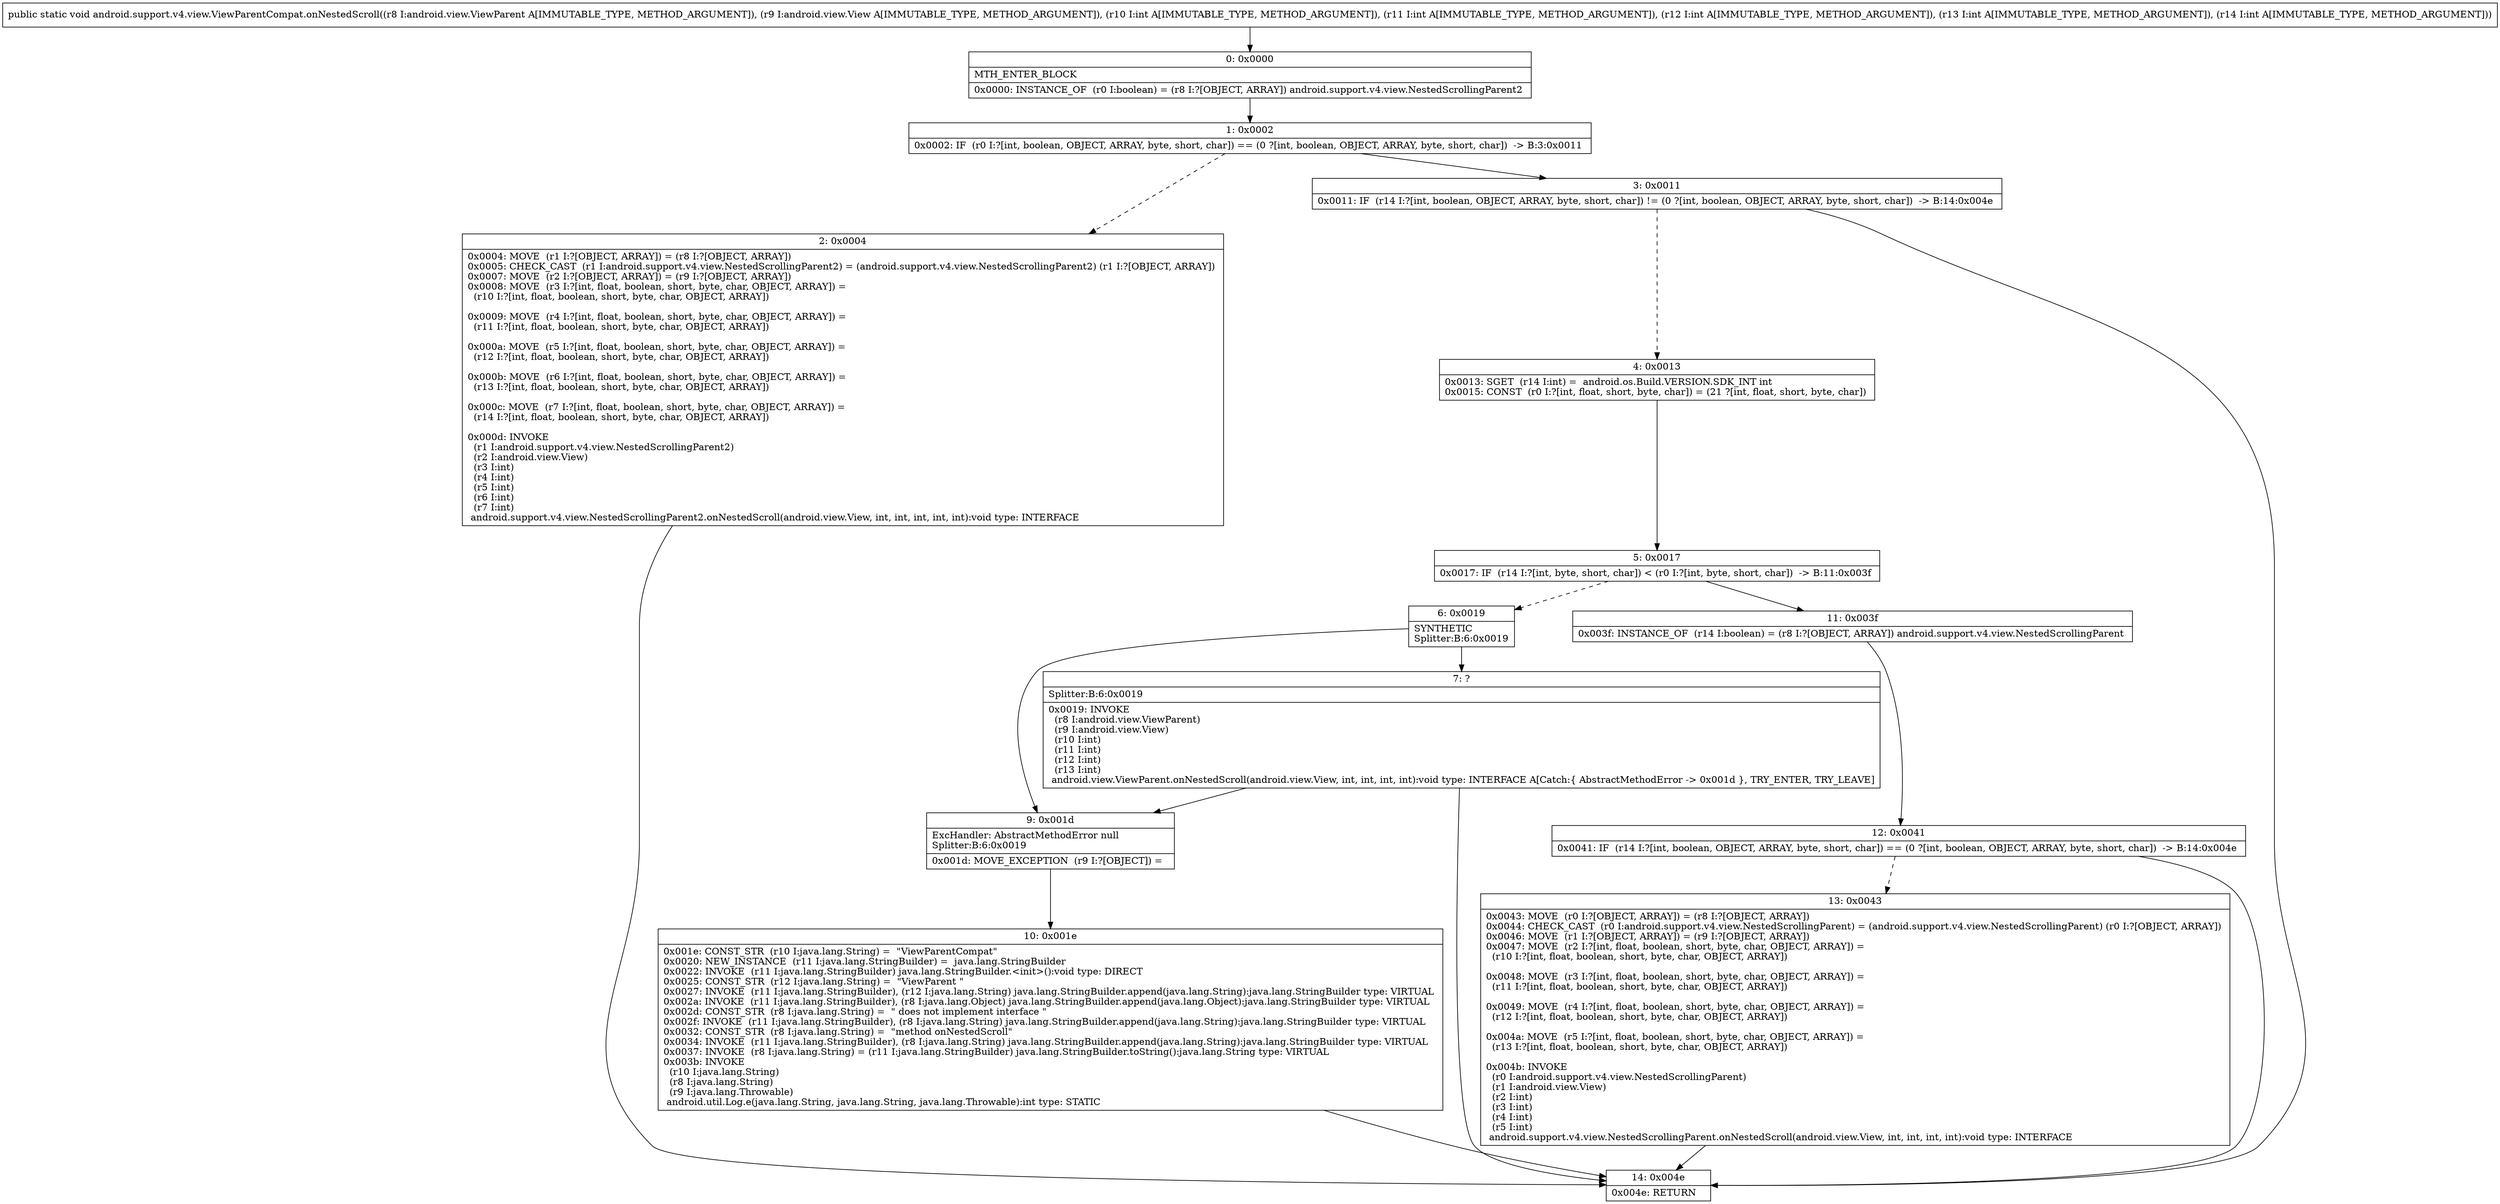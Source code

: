 digraph "CFG forandroid.support.v4.view.ViewParentCompat.onNestedScroll(Landroid\/view\/ViewParent;Landroid\/view\/View;IIIII)V" {
Node_0 [shape=record,label="{0\:\ 0x0000|MTH_ENTER_BLOCK\l|0x0000: INSTANCE_OF  (r0 I:boolean) = (r8 I:?[OBJECT, ARRAY]) android.support.v4.view.NestedScrollingParent2 \l}"];
Node_1 [shape=record,label="{1\:\ 0x0002|0x0002: IF  (r0 I:?[int, boolean, OBJECT, ARRAY, byte, short, char]) == (0 ?[int, boolean, OBJECT, ARRAY, byte, short, char])  \-\> B:3:0x0011 \l}"];
Node_2 [shape=record,label="{2\:\ 0x0004|0x0004: MOVE  (r1 I:?[OBJECT, ARRAY]) = (r8 I:?[OBJECT, ARRAY]) \l0x0005: CHECK_CAST  (r1 I:android.support.v4.view.NestedScrollingParent2) = (android.support.v4.view.NestedScrollingParent2) (r1 I:?[OBJECT, ARRAY]) \l0x0007: MOVE  (r2 I:?[OBJECT, ARRAY]) = (r9 I:?[OBJECT, ARRAY]) \l0x0008: MOVE  (r3 I:?[int, float, boolean, short, byte, char, OBJECT, ARRAY]) = \l  (r10 I:?[int, float, boolean, short, byte, char, OBJECT, ARRAY])\l \l0x0009: MOVE  (r4 I:?[int, float, boolean, short, byte, char, OBJECT, ARRAY]) = \l  (r11 I:?[int, float, boolean, short, byte, char, OBJECT, ARRAY])\l \l0x000a: MOVE  (r5 I:?[int, float, boolean, short, byte, char, OBJECT, ARRAY]) = \l  (r12 I:?[int, float, boolean, short, byte, char, OBJECT, ARRAY])\l \l0x000b: MOVE  (r6 I:?[int, float, boolean, short, byte, char, OBJECT, ARRAY]) = \l  (r13 I:?[int, float, boolean, short, byte, char, OBJECT, ARRAY])\l \l0x000c: MOVE  (r7 I:?[int, float, boolean, short, byte, char, OBJECT, ARRAY]) = \l  (r14 I:?[int, float, boolean, short, byte, char, OBJECT, ARRAY])\l \l0x000d: INVOKE  \l  (r1 I:android.support.v4.view.NestedScrollingParent2)\l  (r2 I:android.view.View)\l  (r3 I:int)\l  (r4 I:int)\l  (r5 I:int)\l  (r6 I:int)\l  (r7 I:int)\l android.support.v4.view.NestedScrollingParent2.onNestedScroll(android.view.View, int, int, int, int, int):void type: INTERFACE \l}"];
Node_3 [shape=record,label="{3\:\ 0x0011|0x0011: IF  (r14 I:?[int, boolean, OBJECT, ARRAY, byte, short, char]) != (0 ?[int, boolean, OBJECT, ARRAY, byte, short, char])  \-\> B:14:0x004e \l}"];
Node_4 [shape=record,label="{4\:\ 0x0013|0x0013: SGET  (r14 I:int) =  android.os.Build.VERSION.SDK_INT int \l0x0015: CONST  (r0 I:?[int, float, short, byte, char]) = (21 ?[int, float, short, byte, char]) \l}"];
Node_5 [shape=record,label="{5\:\ 0x0017|0x0017: IF  (r14 I:?[int, byte, short, char]) \< (r0 I:?[int, byte, short, char])  \-\> B:11:0x003f \l}"];
Node_6 [shape=record,label="{6\:\ 0x0019|SYNTHETIC\lSplitter:B:6:0x0019\l}"];
Node_7 [shape=record,label="{7\:\ ?|Splitter:B:6:0x0019\l|0x0019: INVOKE  \l  (r8 I:android.view.ViewParent)\l  (r9 I:android.view.View)\l  (r10 I:int)\l  (r11 I:int)\l  (r12 I:int)\l  (r13 I:int)\l android.view.ViewParent.onNestedScroll(android.view.View, int, int, int, int):void type: INTERFACE A[Catch:\{ AbstractMethodError \-\> 0x001d \}, TRY_ENTER, TRY_LEAVE]\l}"];
Node_9 [shape=record,label="{9\:\ 0x001d|ExcHandler: AbstractMethodError null\lSplitter:B:6:0x0019\l|0x001d: MOVE_EXCEPTION  (r9 I:?[OBJECT]) =  \l}"];
Node_10 [shape=record,label="{10\:\ 0x001e|0x001e: CONST_STR  (r10 I:java.lang.String) =  \"ViewParentCompat\" \l0x0020: NEW_INSTANCE  (r11 I:java.lang.StringBuilder) =  java.lang.StringBuilder \l0x0022: INVOKE  (r11 I:java.lang.StringBuilder) java.lang.StringBuilder.\<init\>():void type: DIRECT \l0x0025: CONST_STR  (r12 I:java.lang.String) =  \"ViewParent \" \l0x0027: INVOKE  (r11 I:java.lang.StringBuilder), (r12 I:java.lang.String) java.lang.StringBuilder.append(java.lang.String):java.lang.StringBuilder type: VIRTUAL \l0x002a: INVOKE  (r11 I:java.lang.StringBuilder), (r8 I:java.lang.Object) java.lang.StringBuilder.append(java.lang.Object):java.lang.StringBuilder type: VIRTUAL \l0x002d: CONST_STR  (r8 I:java.lang.String) =  \" does not implement interface \" \l0x002f: INVOKE  (r11 I:java.lang.StringBuilder), (r8 I:java.lang.String) java.lang.StringBuilder.append(java.lang.String):java.lang.StringBuilder type: VIRTUAL \l0x0032: CONST_STR  (r8 I:java.lang.String) =  \"method onNestedScroll\" \l0x0034: INVOKE  (r11 I:java.lang.StringBuilder), (r8 I:java.lang.String) java.lang.StringBuilder.append(java.lang.String):java.lang.StringBuilder type: VIRTUAL \l0x0037: INVOKE  (r8 I:java.lang.String) = (r11 I:java.lang.StringBuilder) java.lang.StringBuilder.toString():java.lang.String type: VIRTUAL \l0x003b: INVOKE  \l  (r10 I:java.lang.String)\l  (r8 I:java.lang.String)\l  (r9 I:java.lang.Throwable)\l android.util.Log.e(java.lang.String, java.lang.String, java.lang.Throwable):int type: STATIC \l}"];
Node_11 [shape=record,label="{11\:\ 0x003f|0x003f: INSTANCE_OF  (r14 I:boolean) = (r8 I:?[OBJECT, ARRAY]) android.support.v4.view.NestedScrollingParent \l}"];
Node_12 [shape=record,label="{12\:\ 0x0041|0x0041: IF  (r14 I:?[int, boolean, OBJECT, ARRAY, byte, short, char]) == (0 ?[int, boolean, OBJECT, ARRAY, byte, short, char])  \-\> B:14:0x004e \l}"];
Node_13 [shape=record,label="{13\:\ 0x0043|0x0043: MOVE  (r0 I:?[OBJECT, ARRAY]) = (r8 I:?[OBJECT, ARRAY]) \l0x0044: CHECK_CAST  (r0 I:android.support.v4.view.NestedScrollingParent) = (android.support.v4.view.NestedScrollingParent) (r0 I:?[OBJECT, ARRAY]) \l0x0046: MOVE  (r1 I:?[OBJECT, ARRAY]) = (r9 I:?[OBJECT, ARRAY]) \l0x0047: MOVE  (r2 I:?[int, float, boolean, short, byte, char, OBJECT, ARRAY]) = \l  (r10 I:?[int, float, boolean, short, byte, char, OBJECT, ARRAY])\l \l0x0048: MOVE  (r3 I:?[int, float, boolean, short, byte, char, OBJECT, ARRAY]) = \l  (r11 I:?[int, float, boolean, short, byte, char, OBJECT, ARRAY])\l \l0x0049: MOVE  (r4 I:?[int, float, boolean, short, byte, char, OBJECT, ARRAY]) = \l  (r12 I:?[int, float, boolean, short, byte, char, OBJECT, ARRAY])\l \l0x004a: MOVE  (r5 I:?[int, float, boolean, short, byte, char, OBJECT, ARRAY]) = \l  (r13 I:?[int, float, boolean, short, byte, char, OBJECT, ARRAY])\l \l0x004b: INVOKE  \l  (r0 I:android.support.v4.view.NestedScrollingParent)\l  (r1 I:android.view.View)\l  (r2 I:int)\l  (r3 I:int)\l  (r4 I:int)\l  (r5 I:int)\l android.support.v4.view.NestedScrollingParent.onNestedScroll(android.view.View, int, int, int, int):void type: INTERFACE \l}"];
Node_14 [shape=record,label="{14\:\ 0x004e|0x004e: RETURN   \l}"];
MethodNode[shape=record,label="{public static void android.support.v4.view.ViewParentCompat.onNestedScroll((r8 I:android.view.ViewParent A[IMMUTABLE_TYPE, METHOD_ARGUMENT]), (r9 I:android.view.View A[IMMUTABLE_TYPE, METHOD_ARGUMENT]), (r10 I:int A[IMMUTABLE_TYPE, METHOD_ARGUMENT]), (r11 I:int A[IMMUTABLE_TYPE, METHOD_ARGUMENT]), (r12 I:int A[IMMUTABLE_TYPE, METHOD_ARGUMENT]), (r13 I:int A[IMMUTABLE_TYPE, METHOD_ARGUMENT]), (r14 I:int A[IMMUTABLE_TYPE, METHOD_ARGUMENT])) }"];
MethodNode -> Node_0;
Node_0 -> Node_1;
Node_1 -> Node_2[style=dashed];
Node_1 -> Node_3;
Node_2 -> Node_14;
Node_3 -> Node_4[style=dashed];
Node_3 -> Node_14;
Node_4 -> Node_5;
Node_5 -> Node_6[style=dashed];
Node_5 -> Node_11;
Node_6 -> Node_7;
Node_6 -> Node_9;
Node_7 -> Node_9;
Node_7 -> Node_14;
Node_9 -> Node_10;
Node_10 -> Node_14;
Node_11 -> Node_12;
Node_12 -> Node_13[style=dashed];
Node_12 -> Node_14;
Node_13 -> Node_14;
}

